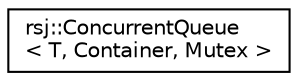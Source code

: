 digraph "Graphical Class Hierarchy"
{
 // INTERACTIVE_SVG=YES
 // LATEX_PDF_SIZE
  edge [fontname="Helvetica",fontsize="10",labelfontname="Helvetica",labelfontsize="10"];
  node [fontname="Helvetica",fontsize="10",shape=record];
  rankdir="LR";
  Node0 [label="rsj::ConcurrentQueue\l\< T, Container, Mutex \>",height=0.2,width=0.4,color="black", fillcolor="white", style="filled",URL="$classrsj_1_1_concurrent_queue.html",tooltip=" "];
}
